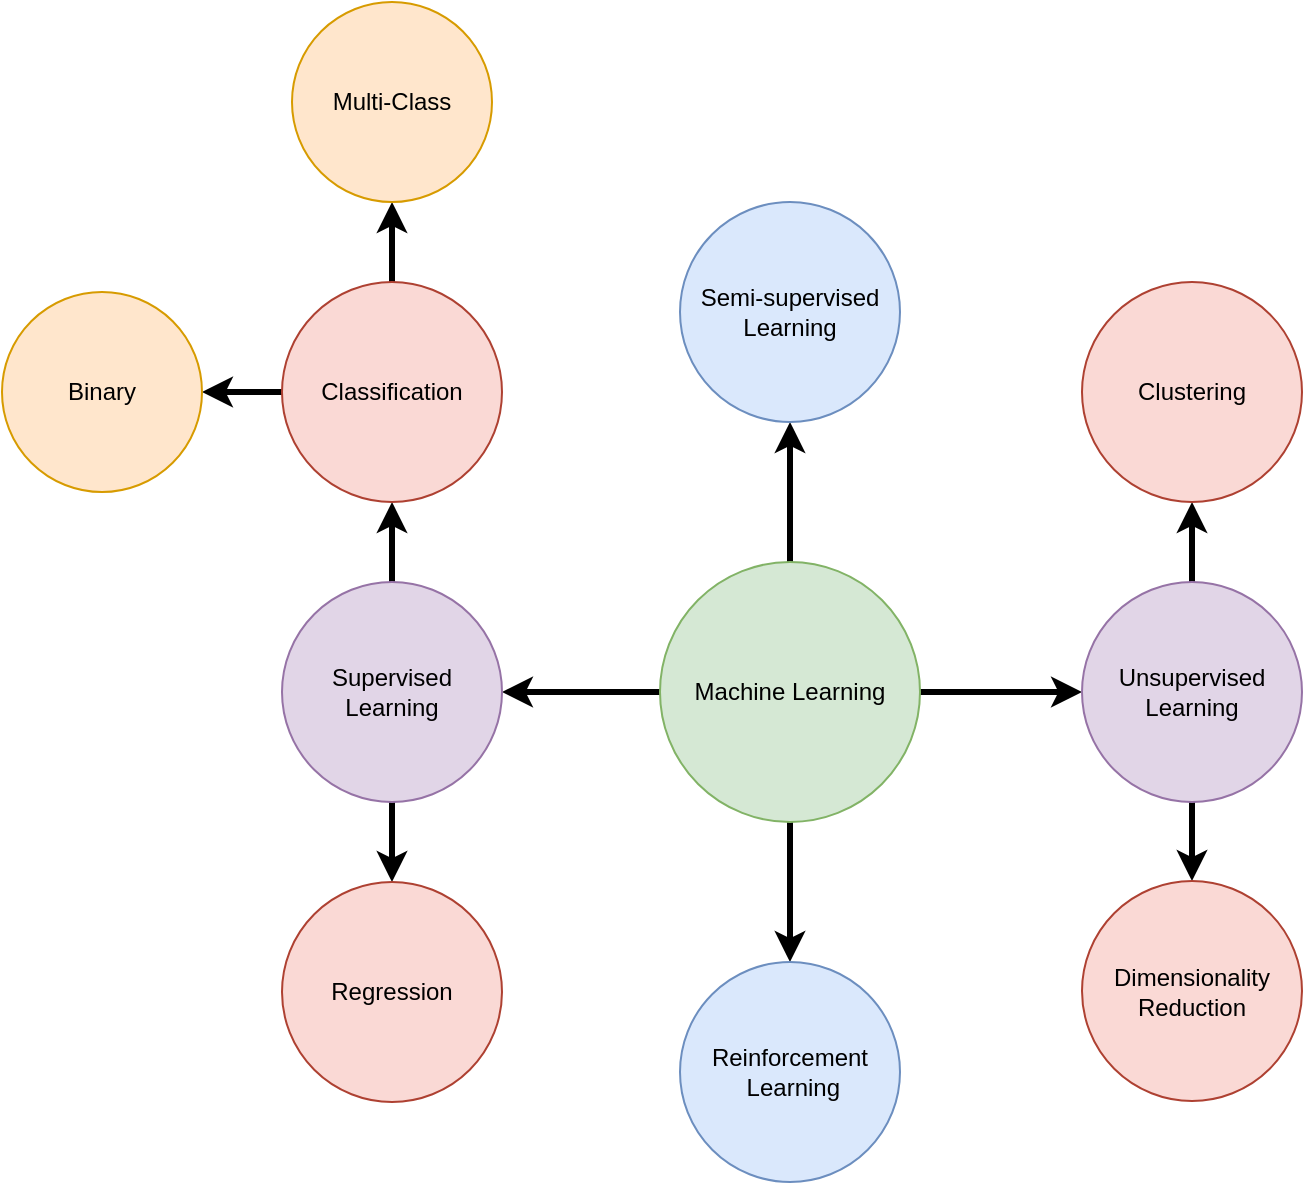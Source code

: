 <mxfile version="16.2.6"><diagram id="ACZGZGthzIRH7WHrAh2L" name="Page-1"><mxGraphModel dx="946" dy="648" grid="1" gridSize="10" guides="1" tooltips="1" connect="1" arrows="1" fold="1" page="1" pageScale="1" pageWidth="827" pageHeight="1169" math="0" shadow="0"><root><mxCell id="0"/><mxCell id="1" parent="0"/><mxCell id="6TUO8YwzMZ14oHDoIo6c-5" style="edgeStyle=orthogonalEdgeStyle;rounded=0;orthogonalLoop=1;jettySize=auto;html=1;entryX=0.5;entryY=1;entryDx=0;entryDy=0;strokeWidth=3;" edge="1" parent="1" source="6TUO8YwzMZ14oHDoIo6c-2" target="6TUO8YwzMZ14oHDoIo6c-4"><mxGeometry relative="1" as="geometry"/></mxCell><mxCell id="6TUO8YwzMZ14oHDoIo6c-6" style="edgeStyle=orthogonalEdgeStyle;rounded=0;orthogonalLoop=1;jettySize=auto;html=1;strokeWidth=3;" edge="1" parent="1" source="6TUO8YwzMZ14oHDoIo6c-2" target="6TUO8YwzMZ14oHDoIo6c-3"><mxGeometry relative="1" as="geometry"/></mxCell><mxCell id="6TUO8YwzMZ14oHDoIo6c-8" style="edgeStyle=orthogonalEdgeStyle;rounded=0;orthogonalLoop=1;jettySize=auto;html=1;entryX=0;entryY=0.5;entryDx=0;entryDy=0;strokeWidth=3;" edge="1" parent="1" source="6TUO8YwzMZ14oHDoIo6c-2" target="6TUO8YwzMZ14oHDoIo6c-7"><mxGeometry relative="1" as="geometry"/></mxCell><mxCell id="6TUO8YwzMZ14oHDoIo6c-10" style="edgeStyle=orthogonalEdgeStyle;rounded=0;orthogonalLoop=1;jettySize=auto;html=1;entryX=1;entryY=0.5;entryDx=0;entryDy=0;strokeWidth=3;" edge="1" parent="1" source="6TUO8YwzMZ14oHDoIo6c-2" target="6TUO8YwzMZ14oHDoIo6c-9"><mxGeometry relative="1" as="geometry"/></mxCell><mxCell id="6TUO8YwzMZ14oHDoIo6c-2" value="Machine Learning" style="ellipse;whiteSpace=wrap;html=1;aspect=fixed;fillColor=#d5e8d4;strokeColor=#82b366;" vertex="1" parent="1"><mxGeometry x="349" y="370" width="130" height="130" as="geometry"/></mxCell><mxCell id="6TUO8YwzMZ14oHDoIo6c-3" value="Reinforcement &amp;nbsp;Learning" style="ellipse;whiteSpace=wrap;html=1;aspect=fixed;fillColor=#dae8fc;strokeColor=#6c8ebf;" vertex="1" parent="1"><mxGeometry x="359" y="570" width="110" height="110" as="geometry"/></mxCell><mxCell id="6TUO8YwzMZ14oHDoIo6c-4" value="Semi-supervised Learning" style="ellipse;whiteSpace=wrap;html=1;aspect=fixed;fillColor=#dae8fc;strokeColor=#6c8ebf;" vertex="1" parent="1"><mxGeometry x="359" y="190" width="110" height="110" as="geometry"/></mxCell><mxCell id="6TUO8YwzMZ14oHDoIo6c-13" value="" style="edgeStyle=orthogonalEdgeStyle;rounded=0;orthogonalLoop=1;jettySize=auto;html=1;strokeWidth=3;" edge="1" parent="1" source="6TUO8YwzMZ14oHDoIo6c-7" target="6TUO8YwzMZ14oHDoIo6c-11"><mxGeometry relative="1" as="geometry"/></mxCell><mxCell id="6TUO8YwzMZ14oHDoIo6c-14" value="" style="edgeStyle=orthogonalEdgeStyle;rounded=0;orthogonalLoop=1;jettySize=auto;html=1;strokeWidth=3;" edge="1" parent="1" source="6TUO8YwzMZ14oHDoIo6c-7" target="6TUO8YwzMZ14oHDoIo6c-12"><mxGeometry relative="1" as="geometry"/></mxCell><mxCell id="6TUO8YwzMZ14oHDoIo6c-7" value="Unsupervised Learning" style="ellipse;whiteSpace=wrap;html=1;aspect=fixed;fillColor=#e1d5e7;strokeColor=#9673a6;" vertex="1" parent="1"><mxGeometry x="560" y="380" width="110" height="110" as="geometry"/></mxCell><mxCell id="6TUO8YwzMZ14oHDoIo6c-16" value="" style="edgeStyle=orthogonalEdgeStyle;rounded=0;orthogonalLoop=1;jettySize=auto;html=1;strokeWidth=3;" edge="1" parent="1" source="6TUO8YwzMZ14oHDoIo6c-9" target="6TUO8YwzMZ14oHDoIo6c-15"><mxGeometry relative="1" as="geometry"/></mxCell><mxCell id="6TUO8YwzMZ14oHDoIo6c-18" value="" style="edgeStyle=orthogonalEdgeStyle;rounded=0;orthogonalLoop=1;jettySize=auto;html=1;strokeWidth=3;" edge="1" parent="1" source="6TUO8YwzMZ14oHDoIo6c-9" target="6TUO8YwzMZ14oHDoIo6c-17"><mxGeometry relative="1" as="geometry"/></mxCell><mxCell id="6TUO8YwzMZ14oHDoIo6c-9" value="Supervised Learning" style="ellipse;whiteSpace=wrap;html=1;aspect=fixed;fillColor=#e1d5e7;strokeColor=#9673a6;" vertex="1" parent="1"><mxGeometry x="160" y="380" width="110" height="110" as="geometry"/></mxCell><mxCell id="6TUO8YwzMZ14oHDoIo6c-11" value="Clustering" style="ellipse;whiteSpace=wrap;html=1;aspect=fixed;fillColor=#fad9d5;strokeColor=#ae4132;" vertex="1" parent="1"><mxGeometry x="560" y="230" width="110" height="110" as="geometry"/></mxCell><mxCell id="6TUO8YwzMZ14oHDoIo6c-12" value="Dimensionality Reduction" style="ellipse;whiteSpace=wrap;html=1;aspect=fixed;fillColor=#fad9d5;strokeColor=#ae4132;" vertex="1" parent="1"><mxGeometry x="560" y="529.5" width="110" height="110" as="geometry"/></mxCell><mxCell id="6TUO8YwzMZ14oHDoIo6c-15" value="Regression" style="ellipse;whiteSpace=wrap;html=1;aspect=fixed;fillColor=#fad9d5;strokeColor=#ae4132;" vertex="1" parent="1"><mxGeometry x="160" y="530" width="110" height="110" as="geometry"/></mxCell><mxCell id="6TUO8YwzMZ14oHDoIo6c-22" value="" style="edgeStyle=orthogonalEdgeStyle;rounded=0;orthogonalLoop=1;jettySize=auto;html=1;strokeWidth=3;" edge="1" parent="1" source="6TUO8YwzMZ14oHDoIo6c-17" target="6TUO8YwzMZ14oHDoIo6c-19"><mxGeometry relative="1" as="geometry"/></mxCell><mxCell id="6TUO8YwzMZ14oHDoIo6c-23" value="" style="edgeStyle=orthogonalEdgeStyle;rounded=0;orthogonalLoop=1;jettySize=auto;html=1;strokeWidth=3;" edge="1" parent="1" source="6TUO8YwzMZ14oHDoIo6c-17" target="6TUO8YwzMZ14oHDoIo6c-21"><mxGeometry relative="1" as="geometry"/></mxCell><mxCell id="6TUO8YwzMZ14oHDoIo6c-17" value="Classification" style="ellipse;whiteSpace=wrap;html=1;aspect=fixed;fillColor=#fad9d5;strokeColor=#ae4132;" vertex="1" parent="1"><mxGeometry x="160" y="230" width="110" height="110" as="geometry"/></mxCell><mxCell id="6TUO8YwzMZ14oHDoIo6c-19" value="Multi-Class" style="ellipse;whiteSpace=wrap;html=1;aspect=fixed;fillColor=#ffe6cc;strokeColor=#d79b00;" vertex="1" parent="1"><mxGeometry x="165" y="90" width="100" height="100" as="geometry"/></mxCell><mxCell id="6TUO8YwzMZ14oHDoIo6c-21" value="Binary" style="ellipse;whiteSpace=wrap;html=1;aspect=fixed;fillColor=#ffe6cc;strokeColor=#d79b00;" vertex="1" parent="1"><mxGeometry x="20" y="235" width="100" height="100" as="geometry"/></mxCell></root></mxGraphModel></diagram></mxfile>